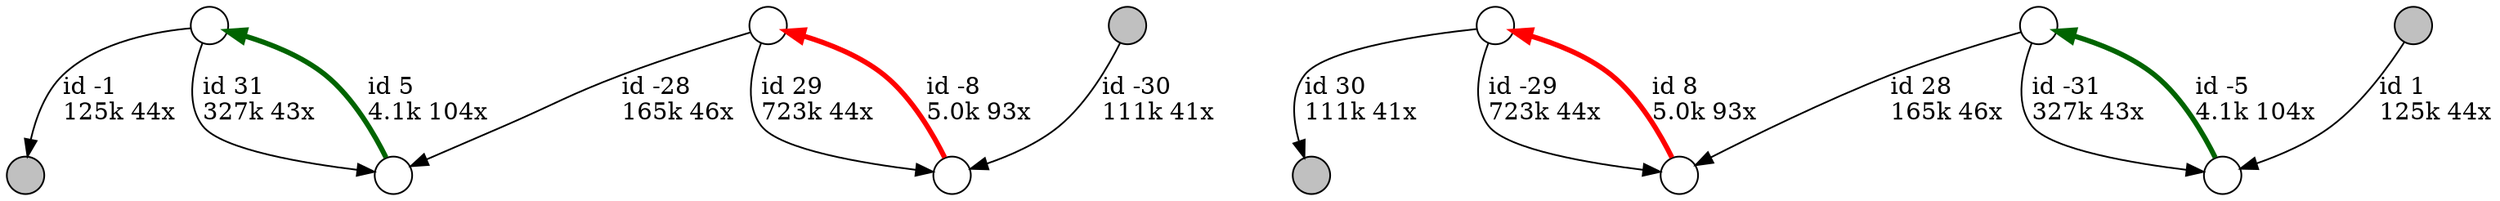digraph {
nodesep = 0.5;
node [shape = circle, label = "", height = 0.3];
"0" [style = "filled", fillcolor = "grey"];
"1" [style = "filled", fillcolor = "grey"];
"2" [style = "filled", fillcolor = "grey"];
"3" [style = "filled", fillcolor = "grey"];
"5" -> "4" [label = "id -31\l327k 43x", color = "black"] ;
"7" -> "6" [label = "id 31\l327k 43x", color = "black"] ;
"8" -> "2" [label = "id 30\l111k 41x", color = "black"] ;
"8" -> "9" [label = "id -29\l723k 44x", color = "black"] ;
"11" -> "10" [label = "id 29\l723k 44x", color = "black"] ;
"5" -> "9" [label = "id 28\l165k 46x", color = "black"] ;
"7" -> "0" [label = "id -1\l125k 44x", color = "black"] ;
"10" -> "11" [label = "id -8\l5.0k 93x", color = "red" , penwidth = 3] ;
"9" -> "8" [label = "id 8\l5.0k 93x", color = "red" , penwidth = 3] ;
"3" -> "4" [label = "id 1\l125k 44x", color = "black"] ;
"4" -> "5" [label = "id -5\l4.1k 104x", color = "darkgreen" , penwidth = 3] ;
"11" -> "6" [label = "id -28\l165k 46x", color = "black"] ;
"1" -> "10" [label = "id -30\l111k 41x", color = "black"] ;
"6" -> "7" [label = "id 5\l4.1k 104x", color = "darkgreen" , penwidth = 3] ;
}
